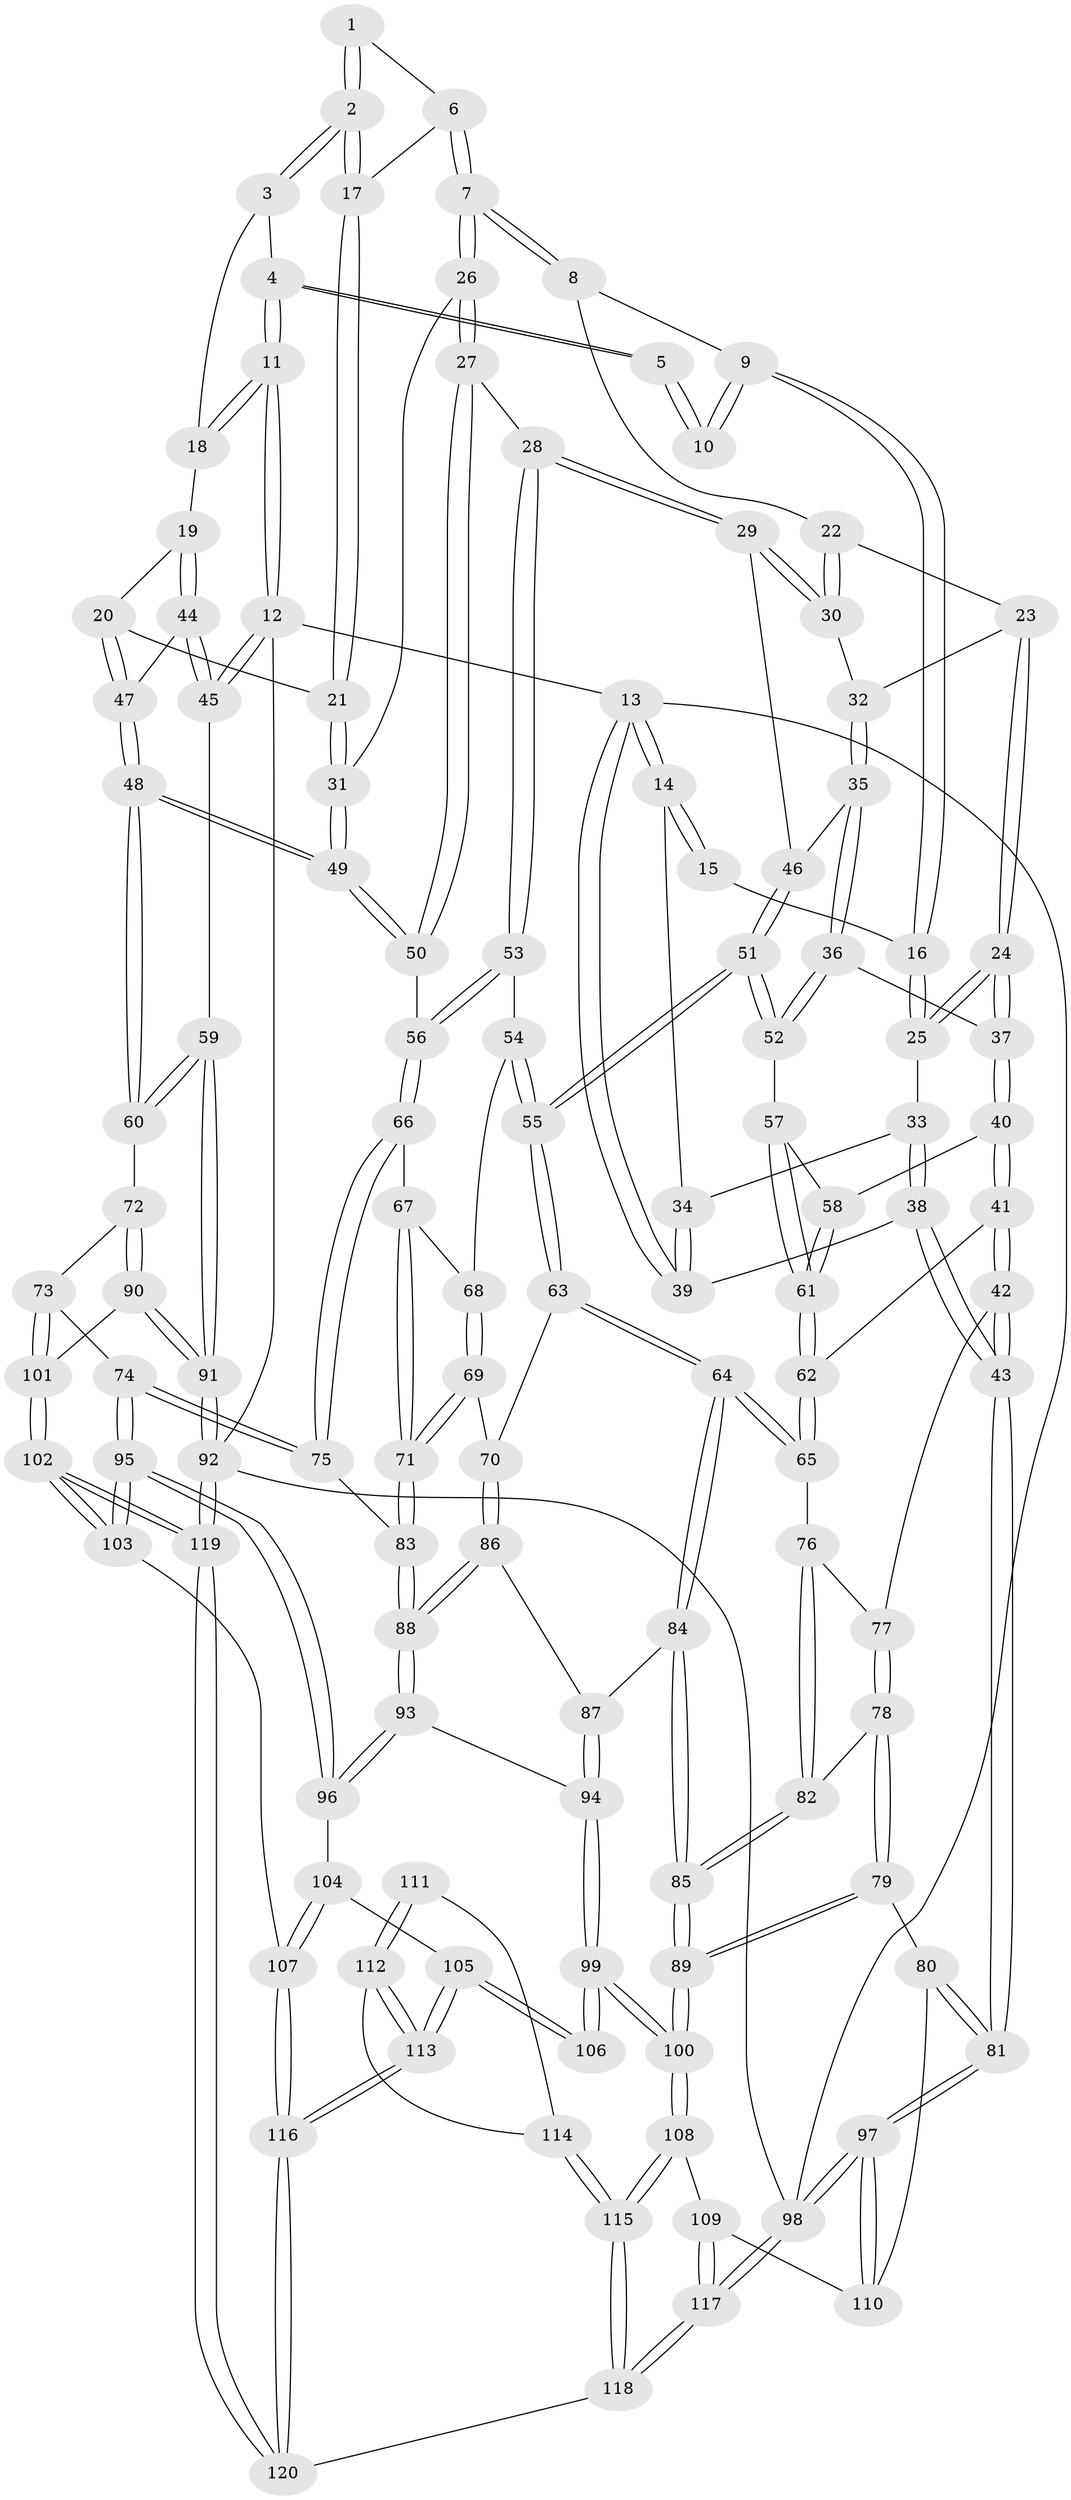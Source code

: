 // Generated by graph-tools (version 1.1) at 2025/11/02/27/25 16:11:51]
// undirected, 120 vertices, 297 edges
graph export_dot {
graph [start="1"]
  node [color=gray90,style=filled];
  1 [pos="+0.6729316287478175+0"];
  2 [pos="+0.8105384033792372+0.09343542727642563"];
  3 [pos="+0.8409927640926673+0.08917615179595499"];
  4 [pos="+1+0"];
  5 [pos="+0.6680564241321605+0"];
  6 [pos="+0.6712468229490095+0.06472144383010321"];
  7 [pos="+0.6237609240538423+0.1613413304825102"];
  8 [pos="+0.49197607920231756+0.09070369330884819"];
  9 [pos="+0.4846522564544977+0.0010036788945299044"];
  10 [pos="+0.5155735232826143+0"];
  11 [pos="+1+0"];
  12 [pos="+1+0"];
  13 [pos="+0+0"];
  14 [pos="+0+0"];
  15 [pos="+0.11488615977935815+0"];
  16 [pos="+0.2117138389552916+0.11687601016631313"];
  17 [pos="+0.7805704826429255+0.14795942607326998"];
  18 [pos="+0.9244559108492799+0.10422843629011552"];
  19 [pos="+0.9624712572815336+0.2526575784938762"];
  20 [pos="+0.7969241082694041+0.2665037262999378"];
  21 [pos="+0.7523336532838966+0.25465075910856666"];
  22 [pos="+0.47140845761289235+0.1252506131776828"];
  23 [pos="+0.3748091390028514+0.17625140770095357"];
  24 [pos="+0.22001461836038744+0.18786444228899143"];
  25 [pos="+0.21031287618242234+0.17368748857911728"];
  26 [pos="+0.6832543828641142+0.2516901787539973"];
  27 [pos="+0.5816319885204425+0.31161095035168984"];
  28 [pos="+0.5307430066956236+0.32856790082736315"];
  29 [pos="+0.5215765688992575+0.3241481600303952"];
  30 [pos="+0.5090961382386008+0.29658002503036884"];
  31 [pos="+0.7408085430042566+0.2592582259912989"];
  32 [pos="+0.40114317224856255+0.23653425877035122"];
  33 [pos="+0.16316809102254784+0.17846604407691982"];
  34 [pos="+0.08491573287184902+0.1674422647558326"];
  35 [pos="+0.37755676138243255+0.3352495032642542"];
  36 [pos="+0.2546821047529257+0.3395848886382471"];
  37 [pos="+0.23414933105477884+0.32855392338837114"];
  38 [pos="+0+0.47701057561586974"];
  39 [pos="+0+0.2477883327164865"];
  40 [pos="+0.10700874769176509+0.4385284695978103"];
  41 [pos="+0.05560559112241975+0.4661825509606132"];
  42 [pos="+0.01480390106537538+0.47896961058831844"];
  43 [pos="+0+0.4878159444226247"];
  44 [pos="+1+0.3228575347293238"];
  45 [pos="+1+0.32630982890058585"];
  46 [pos="+0.4206546430017901+0.34551278292027066"];
  47 [pos="+0.8900939191899659+0.4647254885110658"];
  48 [pos="+0.8269432825502725+0.5625128396331006"];
  49 [pos="+0.727108192359837+0.5233950389194921"];
  50 [pos="+0.7147457163006955+0.5253726416930417"];
  51 [pos="+0.40328734641645775+0.5199190750634888"];
  52 [pos="+0.3463476610229602+0.5009261876200092"];
  53 [pos="+0.534730690472157+0.491211004596051"];
  54 [pos="+0.5134088017793034+0.5044350368699685"];
  55 [pos="+0.41422275674141995+0.5279205438047474"];
  56 [pos="+0.6800347066703388+0.5367463528026346"];
  57 [pos="+0.3080130741617508+0.5250551398373047"];
  58 [pos="+0.1809271634441098+0.4815306045432013"];
  59 [pos="+1+0.5370205517931124"];
  60 [pos="+0.8322819957734933+0.5718607691905845"];
  61 [pos="+0.26740513578685243+0.5724866642213804"];
  62 [pos="+0.2504637620323729+0.6070525457821904"];
  63 [pos="+0.40450519173121346+0.6185550952005014"];
  64 [pos="+0.29110114675045967+0.6613910221393807"];
  65 [pos="+0.2508077612458972+0.6154323404434014"];
  66 [pos="+0.6525622419064974+0.5932650778809723"];
  67 [pos="+0.5456628022530715+0.6261621061441124"];
  68 [pos="+0.517861845507166+0.5396492286137257"];
  69 [pos="+0.4989781649628718+0.6553753935049144"];
  70 [pos="+0.417129269740902+0.6386934877308447"];
  71 [pos="+0.5258884443781817+0.670471193320931"];
  72 [pos="+0.8343809526711646+0.5810154391381249"];
  73 [pos="+0.7764148041023202+0.7598411722332084"];
  74 [pos="+0.659761666962801+0.7378979425080184"];
  75 [pos="+0.6243937425620262+0.7050850811443993"];
  76 [pos="+0.20678912002427907+0.6359852396583184"];
  77 [pos="+0.09451733157779812+0.5766801433850263"];
  78 [pos="+0.14527869734481383+0.6838627981732952"];
  79 [pos="+0.021359677355221162+0.8053248419275276"];
  80 [pos="+0.015370782528711685+0.8060253230281278"];
  81 [pos="+0+0.7274708281257161"];
  82 [pos="+0.1696598062679403+0.6828093814413807"];
  83 [pos="+0.5530794519964314+0.7171473236820912"];
  84 [pos="+0.2819380599650055+0.7636316695643786"];
  85 [pos="+0.26544264213299945+0.7872994825938697"];
  86 [pos="+0.4171111221854824+0.6712026018779066"];
  87 [pos="+0.38275321950316143+0.7415583471377237"];
  88 [pos="+0.5106366542784356+0.7732132386613971"];
  89 [pos="+0.24809281062211355+0.846736391167196"];
  90 [pos="+1+0.7943387164826107"];
  91 [pos="+1+0.8040367444661065"];
  92 [pos="+1+1"];
  93 [pos="+0.49436916631299443+0.8212135263150271"];
  94 [pos="+0.4699468937274764+0.8153680040948819"];
  95 [pos="+0.6073255224406822+0.876734415485236"];
  96 [pos="+0.5017754858742697+0.837549507910378"];
  97 [pos="+0+1"];
  98 [pos="+0+1"];
  99 [pos="+0.27941579834491076+0.8618014340923744"];
  100 [pos="+0.25131552248928296+0.8529789018902779"];
  101 [pos="+0.826469996765647+0.8856164950080988"];
  102 [pos="+0.7547516351702883+1"];
  103 [pos="+0.6850156252279141+0.9627240738694682"];
  104 [pos="+0.4850074032602443+0.8741090395717175"];
  105 [pos="+0.4398928250028289+0.9201258204099793"];
  106 [pos="+0.2961175008964458+0.8744698226966572"];
  107 [pos="+0.5159673364359821+0.9566239340574794"];
  108 [pos="+0.23704899480213731+0.9088461314826839"];
  109 [pos="+0.0866078662265495+0.9793587554285625"];
  110 [pos="+0.06673014203398887+0.9489948824937168"];
  111 [pos="+0.3257592163642247+0.9163384743195037"];
  112 [pos="+0.4060074097556835+0.9920882792874021"];
  113 [pos="+0.42106568193940963+1"];
  114 [pos="+0.3370481670651353+0.9800392163403958"];
  115 [pos="+0.24415452355802256+1"];
  116 [pos="+0.4534123885788807+1"];
  117 [pos="+0.12660020710909325+1"];
  118 [pos="+0.23250749533655815+1"];
  119 [pos="+0.7586748345834666+1"];
  120 [pos="+0.4620025668767951+1"];
  1 -- 2;
  1 -- 2;
  1 -- 6;
  2 -- 3;
  2 -- 3;
  2 -- 17;
  2 -- 17;
  3 -- 4;
  3 -- 18;
  4 -- 5;
  4 -- 5;
  4 -- 11;
  4 -- 11;
  5 -- 10;
  5 -- 10;
  6 -- 7;
  6 -- 7;
  6 -- 17;
  7 -- 8;
  7 -- 8;
  7 -- 26;
  7 -- 26;
  8 -- 9;
  8 -- 22;
  9 -- 10;
  9 -- 10;
  9 -- 16;
  9 -- 16;
  11 -- 12;
  11 -- 12;
  11 -- 18;
  11 -- 18;
  12 -- 13;
  12 -- 45;
  12 -- 45;
  12 -- 92;
  13 -- 14;
  13 -- 14;
  13 -- 39;
  13 -- 39;
  13 -- 98;
  14 -- 15;
  14 -- 15;
  14 -- 34;
  15 -- 16;
  16 -- 25;
  16 -- 25;
  17 -- 21;
  17 -- 21;
  18 -- 19;
  19 -- 20;
  19 -- 44;
  19 -- 44;
  20 -- 21;
  20 -- 47;
  20 -- 47;
  21 -- 31;
  21 -- 31;
  22 -- 23;
  22 -- 30;
  22 -- 30;
  23 -- 24;
  23 -- 24;
  23 -- 32;
  24 -- 25;
  24 -- 25;
  24 -- 37;
  24 -- 37;
  25 -- 33;
  26 -- 27;
  26 -- 27;
  26 -- 31;
  27 -- 28;
  27 -- 50;
  27 -- 50;
  28 -- 29;
  28 -- 29;
  28 -- 53;
  28 -- 53;
  29 -- 30;
  29 -- 30;
  29 -- 46;
  30 -- 32;
  31 -- 49;
  31 -- 49;
  32 -- 35;
  32 -- 35;
  33 -- 34;
  33 -- 38;
  33 -- 38;
  34 -- 39;
  34 -- 39;
  35 -- 36;
  35 -- 36;
  35 -- 46;
  36 -- 37;
  36 -- 52;
  36 -- 52;
  37 -- 40;
  37 -- 40;
  38 -- 39;
  38 -- 43;
  38 -- 43;
  40 -- 41;
  40 -- 41;
  40 -- 58;
  41 -- 42;
  41 -- 42;
  41 -- 62;
  42 -- 43;
  42 -- 43;
  42 -- 77;
  43 -- 81;
  43 -- 81;
  44 -- 45;
  44 -- 45;
  44 -- 47;
  45 -- 59;
  46 -- 51;
  46 -- 51;
  47 -- 48;
  47 -- 48;
  48 -- 49;
  48 -- 49;
  48 -- 60;
  48 -- 60;
  49 -- 50;
  49 -- 50;
  50 -- 56;
  51 -- 52;
  51 -- 52;
  51 -- 55;
  51 -- 55;
  52 -- 57;
  53 -- 54;
  53 -- 56;
  53 -- 56;
  54 -- 55;
  54 -- 55;
  54 -- 68;
  55 -- 63;
  55 -- 63;
  56 -- 66;
  56 -- 66;
  57 -- 58;
  57 -- 61;
  57 -- 61;
  58 -- 61;
  58 -- 61;
  59 -- 60;
  59 -- 60;
  59 -- 91;
  59 -- 91;
  60 -- 72;
  61 -- 62;
  61 -- 62;
  62 -- 65;
  62 -- 65;
  63 -- 64;
  63 -- 64;
  63 -- 70;
  64 -- 65;
  64 -- 65;
  64 -- 84;
  64 -- 84;
  65 -- 76;
  66 -- 67;
  66 -- 75;
  66 -- 75;
  67 -- 68;
  67 -- 71;
  67 -- 71;
  68 -- 69;
  68 -- 69;
  69 -- 70;
  69 -- 71;
  69 -- 71;
  70 -- 86;
  70 -- 86;
  71 -- 83;
  71 -- 83;
  72 -- 73;
  72 -- 90;
  72 -- 90;
  73 -- 74;
  73 -- 101;
  73 -- 101;
  74 -- 75;
  74 -- 75;
  74 -- 95;
  74 -- 95;
  75 -- 83;
  76 -- 77;
  76 -- 82;
  76 -- 82;
  77 -- 78;
  77 -- 78;
  78 -- 79;
  78 -- 79;
  78 -- 82;
  79 -- 80;
  79 -- 89;
  79 -- 89;
  80 -- 81;
  80 -- 81;
  80 -- 110;
  81 -- 97;
  81 -- 97;
  82 -- 85;
  82 -- 85;
  83 -- 88;
  83 -- 88;
  84 -- 85;
  84 -- 85;
  84 -- 87;
  85 -- 89;
  85 -- 89;
  86 -- 87;
  86 -- 88;
  86 -- 88;
  87 -- 94;
  87 -- 94;
  88 -- 93;
  88 -- 93;
  89 -- 100;
  89 -- 100;
  90 -- 91;
  90 -- 91;
  90 -- 101;
  91 -- 92;
  91 -- 92;
  92 -- 119;
  92 -- 119;
  92 -- 98;
  93 -- 94;
  93 -- 96;
  93 -- 96;
  94 -- 99;
  94 -- 99;
  95 -- 96;
  95 -- 96;
  95 -- 103;
  95 -- 103;
  96 -- 104;
  97 -- 98;
  97 -- 98;
  97 -- 110;
  97 -- 110;
  98 -- 117;
  98 -- 117;
  99 -- 100;
  99 -- 100;
  99 -- 106;
  99 -- 106;
  100 -- 108;
  100 -- 108;
  101 -- 102;
  101 -- 102;
  102 -- 103;
  102 -- 103;
  102 -- 119;
  102 -- 119;
  103 -- 107;
  104 -- 105;
  104 -- 107;
  104 -- 107;
  105 -- 106;
  105 -- 106;
  105 -- 113;
  105 -- 113;
  107 -- 116;
  107 -- 116;
  108 -- 109;
  108 -- 115;
  108 -- 115;
  109 -- 110;
  109 -- 117;
  109 -- 117;
  111 -- 112;
  111 -- 112;
  111 -- 114;
  112 -- 113;
  112 -- 113;
  112 -- 114;
  113 -- 116;
  113 -- 116;
  114 -- 115;
  114 -- 115;
  115 -- 118;
  115 -- 118;
  116 -- 120;
  116 -- 120;
  117 -- 118;
  117 -- 118;
  118 -- 120;
  119 -- 120;
  119 -- 120;
}

